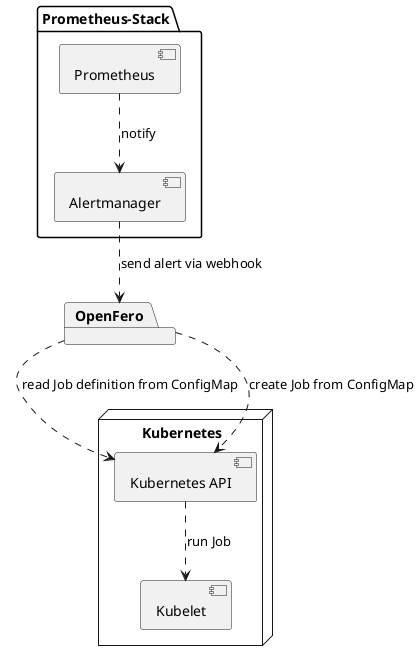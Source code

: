 @startuml OpenFero-ComponentDiagram
package "Prometheus-Stack" {
  [Prometheus] ..> [Alertmanager] : notify
}

package "OpenFero" {
  [Alertmanager] ..> [OpenFero] : send alert via webhook
}

node "Kubernetes" {
  [OpenFero] ..> [Kubernetes API] : read Job definition from ConfigMap
  [OpenFero] ..> [Kubernetes API] : create Job from ConfigMap
  [Kubernetes API] ..> [Kubelet] : run Job
}
@enduml